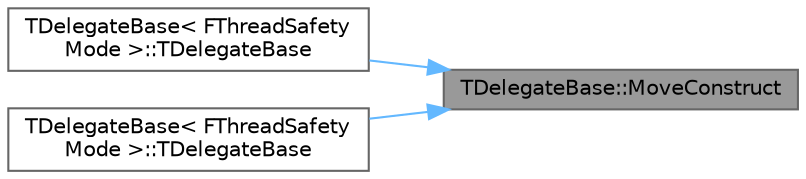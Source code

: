 digraph "TDelegateBase::MoveConstruct"
{
 // INTERACTIVE_SVG=YES
 // LATEX_PDF_SIZE
  bgcolor="transparent";
  edge [fontname=Helvetica,fontsize=10,labelfontname=Helvetica,labelfontsize=10];
  node [fontname=Helvetica,fontsize=10,shape=box,height=0.2,width=0.4];
  rankdir="RL";
  Node1 [id="Node000001",label="TDelegateBase::MoveConstruct",height=0.2,width=0.4,color="gray40", fillcolor="grey60", style="filled", fontcolor="black",tooltip=" "];
  Node1 -> Node2 [id="edge1_Node000001_Node000002",dir="back",color="steelblue1",style="solid",tooltip=" "];
  Node2 [id="Node000002",label="TDelegateBase\< FThreadSafety\lMode \>::TDelegateBase",height=0.2,width=0.4,color="grey40", fillcolor="white", style="filled",URL="$d5/d7b/classTDelegateBase.html#ae5f6021e479f5515695e810cadf9b497",tooltip=" "];
  Node1 -> Node3 [id="edge2_Node000001_Node000003",dir="back",color="steelblue1",style="solid",tooltip=" "];
  Node3 [id="Node000003",label="TDelegateBase\< FThreadSafety\lMode \>::TDelegateBase",height=0.2,width=0.4,color="grey40", fillcolor="white", style="filled",URL="$d5/d7b/classTDelegateBase.html#ab6e8fc068ab017c65e168e56225c769e",tooltip=" "];
}

